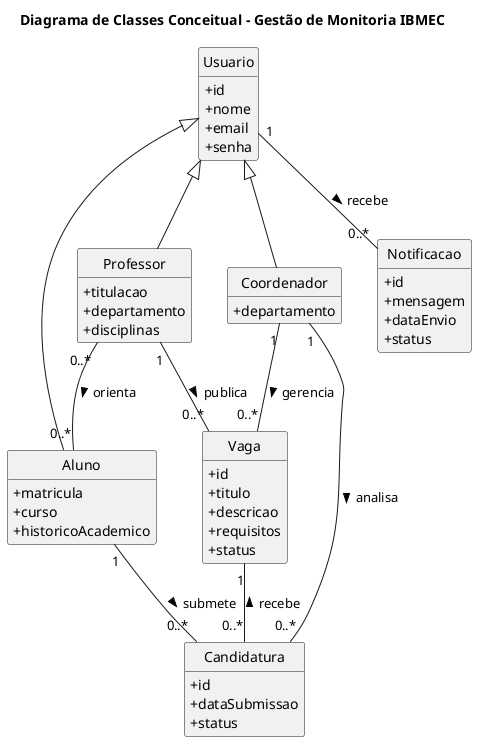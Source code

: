 @startuml
' Definição de estilo
skinparam classAttributeIconSize 0
skinparam style strictuml
hide empty members

' Título do Diagrama
title Diagrama de Classes Conceitual - Gestão de Monitoria IBMEC

' --- Classes ---

class Usuario {
  +id
  +nome
  +email
  +senha
}

class Aluno extends Usuario {
  +matricula
  +curso
  +historicoAcademico
}

class Coordenador extends Usuario {
  +departamento
}

class Professor extends Usuario {
  +titulacao
  +departamento
  +disciplinas
}

class Vaga {
  +id
  +titulo
  +descricao
  +requisitos
  +status
}

class Candidatura {
  +id
  +dataSubmissao
  +status
}

class Notificacao {
  +id
  +mensagem
  +dataEnvio
  +status
}

' --- Relacionamentos ---

Coordenador "1" -- "0..*" Vaga : gerencia >
Vaga "1" -- "0..*" Candidatura : recebe <
Aluno "1" -- "0..*" Candidatura : submete >
Coordenador "1" -- "0..*" Candidatura : analisa >
Usuario "1" -- "0..*" Notificacao : recebe >
Professor "1" -- "0..*" Vaga : publica >
Professor "0..*" -- "0..*" Aluno : orienta >

@enduml